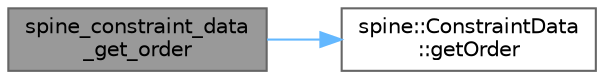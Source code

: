 digraph "spine_constraint_data_get_order"
{
 // LATEX_PDF_SIZE
  bgcolor="transparent";
  edge [fontname=Helvetica,fontsize=10,labelfontname=Helvetica,labelfontsize=10];
  node [fontname=Helvetica,fontsize=10,shape=box,height=0.2,width=0.4];
  rankdir="LR";
  Node1 [id="Node000001",label="spine_constraint_data\l_get_order",height=0.2,width=0.4,color="gray40", fillcolor="grey60", style="filled", fontcolor="black",tooltip=" "];
  Node1 -> Node2 [id="edge1_Node000001_Node000002",color="steelblue1",style="solid",tooltip=" "];
  Node2 [id="Node000002",label="spine::ConstraintData\l::getOrder",height=0.2,width=0.4,color="grey40", fillcolor="white", style="filled",URL="$classspine_1_1_constraint_data.html#a4f6028acd0e5d3c9a9e73b788e29ff36",tooltip="The ordinal for the order a skeleton's constraints will be applied."];
}
